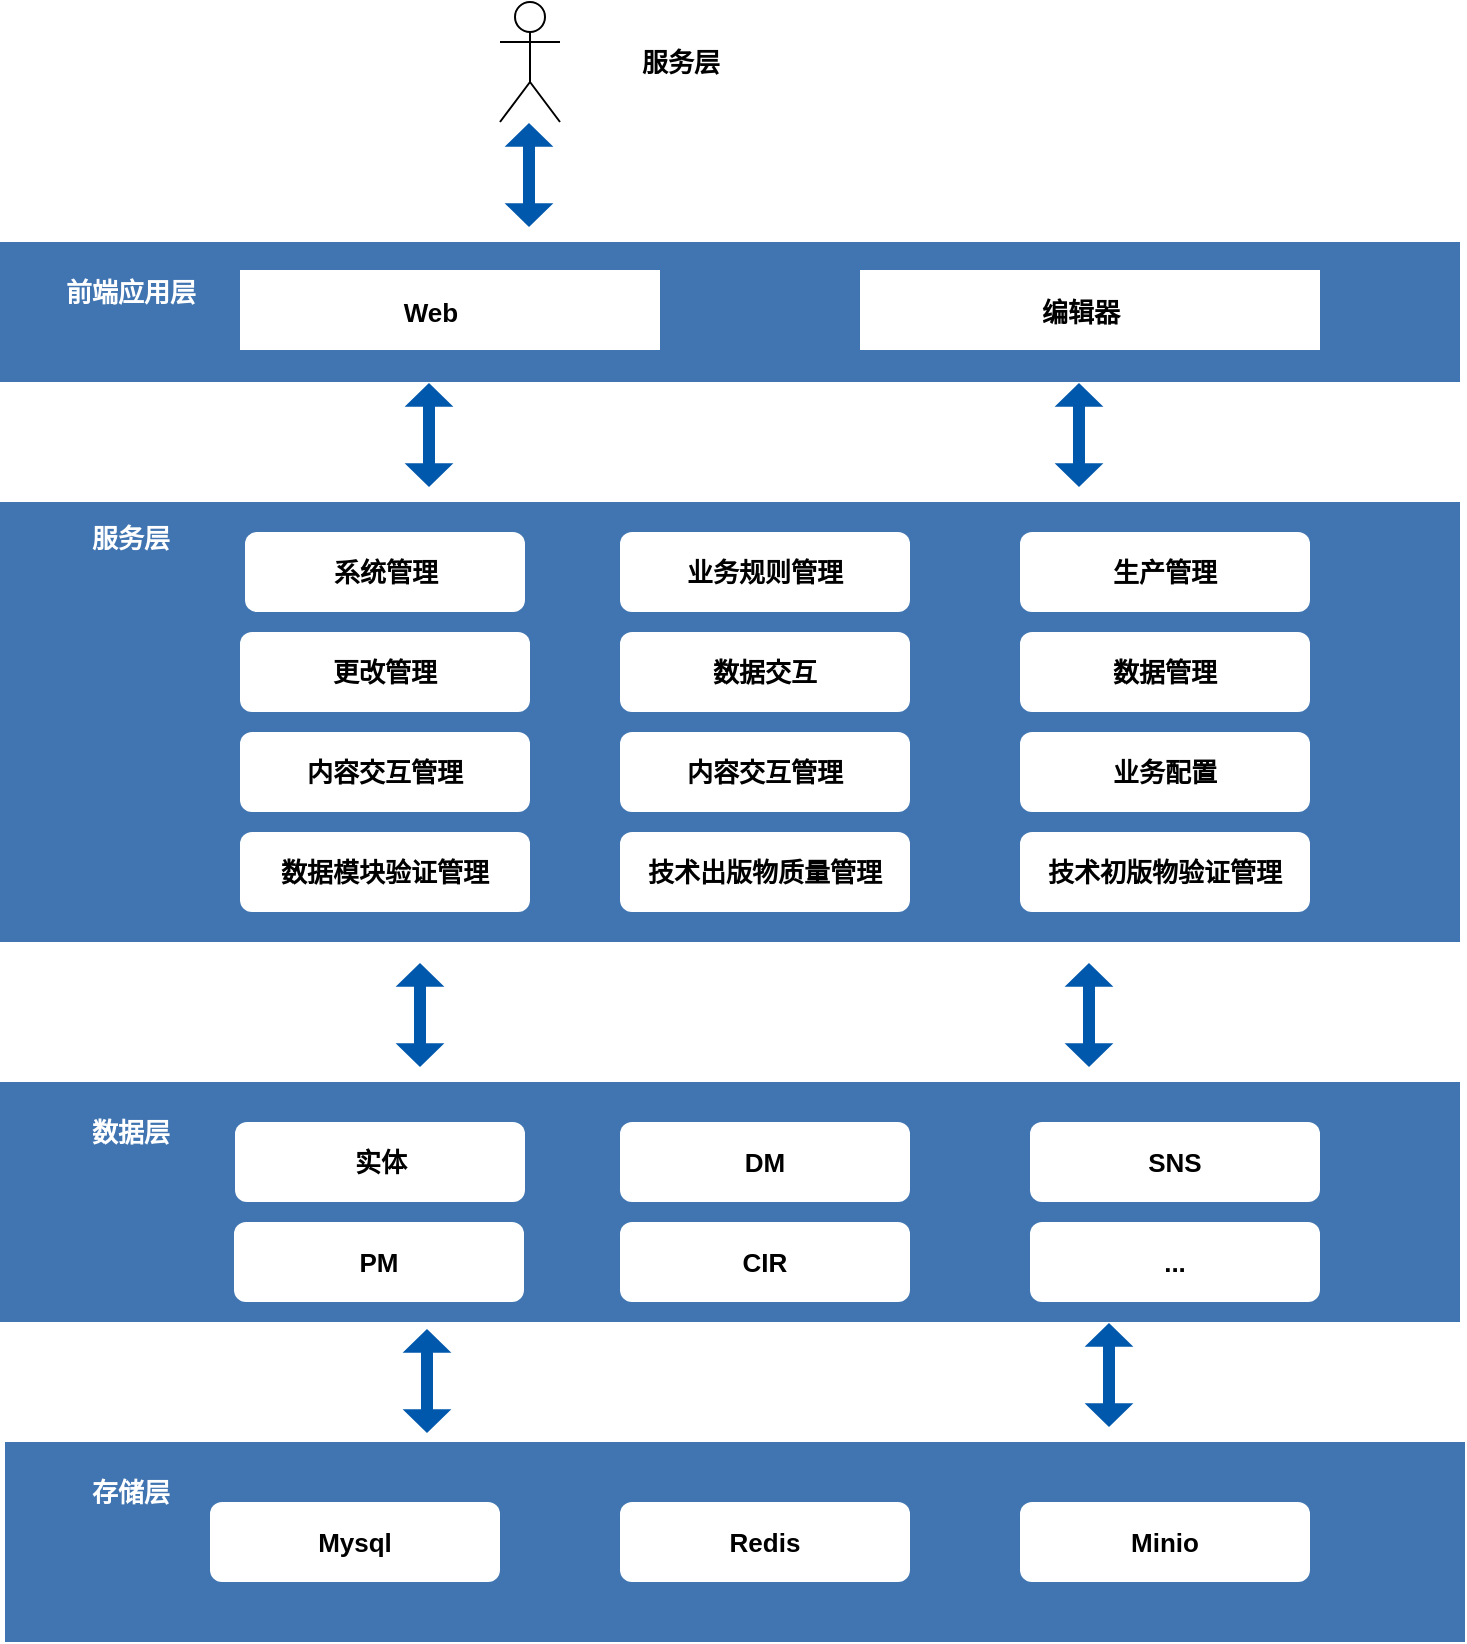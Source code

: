 <mxfile version="24.5.5" type="github">
  <diagram name="第 1 页" id="kS-1hj-qkySGCemXJleW">
    <mxGraphModel dx="870" dy="553" grid="1" gridSize="10" guides="1" tooltips="1" connect="1" arrows="1" fold="1" page="1" pageScale="1" pageWidth="827" pageHeight="1169" math="0" shadow="0">
      <root>
        <mxCell id="0" />
        <mxCell id="1" parent="0" />
        <mxCell id="gh9V2MWCcrk2eI33BgVC-2" value="Actor" style="shape=umlActor;verticalLabelPosition=bottom;verticalAlign=top;html=1;outlineConnect=0;fontColor=none;noLabel=1;" vertex="1" parent="1">
          <mxGeometry x="320" y="200" width="30" height="60" as="geometry" />
        </mxCell>
        <mxCell id="gh9V2MWCcrk2eI33BgVC-6" value="" style="shape=flexArrow;endArrow=classic;startArrow=classic;html=1;rounded=0;width=6;startSize=3.64;endSize=3.64;endWidth=17.388;startWidth=17.388;entryX=0.197;entryY=0.995;entryDx=0;entryDy=0;entryPerimeter=0;fontStyle=1;fontSize=13;strokeColor=none;fillColor=#0058AC;" edge="1" parent="1">
          <mxGeometry width="100" height="100" relative="1" as="geometry">
            <mxPoint x="334.5" y="313" as="sourcePoint" />
            <mxPoint x="334.496" y="260.0" as="targetPoint" />
          </mxGeometry>
        </mxCell>
        <mxCell id="gh9V2MWCcrk2eI33BgVC-7" value="" style="rounded=0;whiteSpace=wrap;html=1;fillColor=#4175B1;fontStyle=1;fontSize=13;strokeColor=none;" vertex="1" parent="1">
          <mxGeometry x="70" y="320" width="730" height="70" as="geometry" />
        </mxCell>
        <mxCell id="gh9V2MWCcrk2eI33BgVC-8" value="前端应用层" style="text;html=1;align=center;verticalAlign=middle;resizable=0;points=[];autosize=1;strokeColor=none;fillColor=none;fontColor=#FFFFFF;fontStyle=1;fontSize=13;" vertex="1" parent="1">
          <mxGeometry x="90" y="330" width="90" height="30" as="geometry" />
        </mxCell>
        <mxCell id="gh9V2MWCcrk2eI33BgVC-9" value="" style="rounded=0;whiteSpace=wrap;html=1;fillColor=#FFFFFF;fontStyle=1;fontSize=13;strokeColor=none;" vertex="1" parent="1">
          <mxGeometry x="190" y="334" width="210" height="40" as="geometry" />
        </mxCell>
        <mxCell id="gh9V2MWCcrk2eI33BgVC-10" value="Web" style="text;html=1;align=center;verticalAlign=middle;resizable=0;points=[];autosize=1;strokeColor=none;fillColor=none;fontStyle=1;fontSize=13;" vertex="1" parent="1">
          <mxGeometry x="260" y="340" width="50" height="30" as="geometry" />
        </mxCell>
        <mxCell id="gh9V2MWCcrk2eI33BgVC-11" value="" style="rounded=0;whiteSpace=wrap;html=1;fillColor=#FFFFFF;fontStyle=1;fontSize=13;strokeColor=none;" vertex="1" parent="1">
          <mxGeometry x="500" y="334" width="230" height="40" as="geometry" />
        </mxCell>
        <mxCell id="gh9V2MWCcrk2eI33BgVC-12" value="编辑器" style="text;html=1;align=center;verticalAlign=middle;resizable=0;points=[];autosize=1;strokeColor=none;fillColor=none;fontStyle=1;fontSize=13;" vertex="1" parent="1">
          <mxGeometry x="580" y="340" width="60" height="30" as="geometry" />
        </mxCell>
        <mxCell id="gh9V2MWCcrk2eI33BgVC-13" value="" style="rounded=0;whiteSpace=wrap;html=1;fillColor=#4175B1;fontStyle=1;fontSize=13;strokeColor=none;" vertex="1" parent="1">
          <mxGeometry x="70" y="450" width="730" height="220" as="geometry" />
        </mxCell>
        <mxCell id="gh9V2MWCcrk2eI33BgVC-14" value="服务层" style="text;html=1;align=center;verticalAlign=middle;resizable=0;points=[];autosize=1;strokeColor=none;fillColor=none;fontColor=#FFFFFF;fontStyle=1;fontSize=13;" vertex="1" parent="1">
          <mxGeometry x="105" y="453" width="60" height="30" as="geometry" />
        </mxCell>
        <mxCell id="gh9V2MWCcrk2eI33BgVC-15" value="系统管理" style="rounded=1;whiteSpace=wrap;html=1;fontStyle=1;fontSize=13;strokeColor=none;fillColor=#FFFFFF;fontColor=#000000;" vertex="1" parent="1">
          <mxGeometry x="192.5" y="465" width="140" height="40" as="geometry" />
        </mxCell>
        <mxCell id="gh9V2MWCcrk2eI33BgVC-16" value="业务规则管理" style="rounded=1;whiteSpace=wrap;html=1;fontStyle=1;fontSize=13;strokeColor=none;fillColor=#FFFFFF;fontColor=#000000;" vertex="1" parent="1">
          <mxGeometry x="380" y="465" width="145" height="40" as="geometry" />
        </mxCell>
        <mxCell id="gh9V2MWCcrk2eI33BgVC-17" value="生产管理&lt;span style=&quot;color: rgba(0, 0, 0, 0); font-family: monospace; font-size: 0px; font-weight: 400; text-align: start; text-wrap: nowrap;&quot;&gt;%3CmxGraphModel%3E%3Croot%3E%3CmxCell%20id%3D%220%22%2F%3E%3CmxCell%20id%3D%221%22%20parent%3D%220%22%2F%3E%3CmxCell%20id%3D%222%22%20value%3D%22%E4%B8%9A%E5%8A%A1%E8%A7%84%E5%88%99%E7%AE%A1%E7%90%86%22%20style%3D%22rounded%3D1%3BwhiteSpace%3Dwrap%3Bhtml%3D1%3BfontStyle%3D1%3BfontSize%3D13%3BstrokeColor%3Dnone%3BfillColor%3D%23FFFFFF%3BfontColor%3D%23000000%3B%22%20vertex%3D%221%22%20parent%3D%221%22%3E%3CmxGeometry%20x%3D%22365%22%20y%3D%22450%22%20width%3D%22145%22%20height%3D%2240%22%20as%3D%22geometry%22%2F%3E%3C%2FmxCell%3E%3C%2Froot%3E%3C%2FmxGraphModel%3E&lt;/span&gt;" style="rounded=1;whiteSpace=wrap;html=1;fontStyle=1;fontSize=13;strokeColor=none;fillColor=#FFFFFF;fontColor=#000000;" vertex="1" parent="1">
          <mxGeometry x="580" y="465" width="145" height="40" as="geometry" />
        </mxCell>
        <mxCell id="gh9V2MWCcrk2eI33BgVC-18" value="更改管理" style="rounded=1;whiteSpace=wrap;html=1;fontStyle=1;fontSize=13;strokeColor=none;fillColor=#FFFFFF;fontColor=#000000;" vertex="1" parent="1">
          <mxGeometry x="190" y="515" width="145" height="40" as="geometry" />
        </mxCell>
        <mxCell id="gh9V2MWCcrk2eI33BgVC-19" value="数据交互" style="rounded=1;whiteSpace=wrap;html=1;fontStyle=1;fontSize=13;strokeColor=none;fillColor=#FFFFFF;fontColor=#000000;" vertex="1" parent="1">
          <mxGeometry x="380" y="515" width="145" height="40" as="geometry" />
        </mxCell>
        <mxCell id="gh9V2MWCcrk2eI33BgVC-20" value="数据管理" style="rounded=1;whiteSpace=wrap;html=1;fontStyle=1;fontSize=13;strokeColor=none;fillColor=#FFFFFF;fontColor=#000000;" vertex="1" parent="1">
          <mxGeometry x="580" y="515" width="145" height="40" as="geometry" />
        </mxCell>
        <mxCell id="gh9V2MWCcrk2eI33BgVC-21" value="内容交互管理" style="rounded=1;whiteSpace=wrap;html=1;fontStyle=1;fontSize=13;strokeColor=none;fillColor=#FFFFFF;fontColor=#000000;" vertex="1" parent="1">
          <mxGeometry x="190" y="565" width="145" height="40" as="geometry" />
        </mxCell>
        <mxCell id="gh9V2MWCcrk2eI33BgVC-22" value="内容交互管理" style="rounded=1;whiteSpace=wrap;html=1;fontStyle=1;fontSize=13;strokeColor=none;fillColor=#FFFFFF;fontColor=#000000;" vertex="1" parent="1">
          <mxGeometry x="380" y="565" width="145" height="40" as="geometry" />
        </mxCell>
        <mxCell id="gh9V2MWCcrk2eI33BgVC-23" value="业务配置" style="rounded=1;whiteSpace=wrap;html=1;fontStyle=1;fontSize=13;strokeColor=none;fillColor=#FFFFFF;fontColor=#000000;" vertex="1" parent="1">
          <mxGeometry x="580" y="565" width="145" height="40" as="geometry" />
        </mxCell>
        <mxCell id="gh9V2MWCcrk2eI33BgVC-24" value="数据模块验证管理" style="rounded=1;whiteSpace=wrap;html=1;fontStyle=1;fontSize=13;strokeColor=none;fillColor=#FFFFFF;fontColor=#000000;" vertex="1" parent="1">
          <mxGeometry x="190" y="615" width="145" height="40" as="geometry" />
        </mxCell>
        <mxCell id="gh9V2MWCcrk2eI33BgVC-25" value="技术出版物质量管理" style="rounded=1;whiteSpace=wrap;html=1;fontStyle=1;fontSize=13;strokeColor=none;fillColor=#FFFFFF;fontColor=#000000;" vertex="1" parent="1">
          <mxGeometry x="380" y="615" width="145" height="40" as="geometry" />
        </mxCell>
        <mxCell id="gh9V2MWCcrk2eI33BgVC-26" value="技术初版物验证管理" style="rounded=1;whiteSpace=wrap;html=1;fontStyle=1;fontSize=13;strokeColor=none;fillColor=#FFFFFF;fontColor=#000000;" vertex="1" parent="1">
          <mxGeometry x="580" y="615" width="145" height="40" as="geometry" />
        </mxCell>
        <mxCell id="gh9V2MWCcrk2eI33BgVC-27" value="" style="shape=flexArrow;endArrow=classic;startArrow=classic;html=1;rounded=0;width=6;startSize=3.64;endSize=3.64;endWidth=17.388;startWidth=17.388;entryX=0.197;entryY=0.995;entryDx=0;entryDy=0;entryPerimeter=0;fontStyle=1;fontSize=13;strokeColor=none;fillColor=#0058AC;" edge="1" parent="1">
          <mxGeometry width="100" height="100" relative="1" as="geometry">
            <mxPoint x="284.5" y="443" as="sourcePoint" />
            <mxPoint x="284.496" y="390.0" as="targetPoint" />
          </mxGeometry>
        </mxCell>
        <mxCell id="gh9V2MWCcrk2eI33BgVC-28" value="" style="shape=flexArrow;endArrow=classic;startArrow=classic;html=1;rounded=0;width=6;startSize=3.64;endSize=3.64;endWidth=17.388;startWidth=17.388;entryX=0.197;entryY=0.995;entryDx=0;entryDy=0;entryPerimeter=0;fontStyle=1;fontSize=13;strokeColor=none;fillColor=#0058AC;" edge="1" parent="1">
          <mxGeometry width="100" height="100" relative="1" as="geometry">
            <mxPoint x="609.5" y="443" as="sourcePoint" />
            <mxPoint x="609.496" y="390.0" as="targetPoint" />
          </mxGeometry>
        </mxCell>
        <mxCell id="gh9V2MWCcrk2eI33BgVC-29" value="" style="rounded=0;whiteSpace=wrap;html=1;fillColor=#4175B1;fontStyle=1;fontSize=13;strokeColor=none;" vertex="1" parent="1">
          <mxGeometry x="70" y="740" width="730" height="120" as="geometry" />
        </mxCell>
        <mxCell id="gh9V2MWCcrk2eI33BgVC-30" value="数据层" style="text;html=1;align=center;verticalAlign=middle;resizable=0;points=[];autosize=1;strokeColor=none;fillColor=none;fontColor=#FFFFFF;fontStyle=1;fontSize=13;" vertex="1" parent="1">
          <mxGeometry x="105" y="750" width="60" height="30" as="geometry" />
        </mxCell>
        <mxCell id="gh9V2MWCcrk2eI33BgVC-31" value="" style="shape=flexArrow;endArrow=classic;startArrow=classic;html=1;rounded=0;width=6;startSize=3.64;endSize=3.64;endWidth=17.388;startWidth=17.388;entryX=0.197;entryY=0.995;entryDx=0;entryDy=0;entryPerimeter=0;fontStyle=1;fontSize=13;strokeColor=none;fillColor=#0058AC;" edge="1" parent="1">
          <mxGeometry width="100" height="100" relative="1" as="geometry">
            <mxPoint x="280" y="733" as="sourcePoint" />
            <mxPoint x="279.996" y="680" as="targetPoint" />
          </mxGeometry>
        </mxCell>
        <mxCell id="gh9V2MWCcrk2eI33BgVC-32" value="" style="shape=flexArrow;endArrow=classic;startArrow=classic;html=1;rounded=0;width=6;startSize=3.64;endSize=3.64;endWidth=17.388;startWidth=17.388;entryX=0.197;entryY=0.995;entryDx=0;entryDy=0;entryPerimeter=0;fontStyle=1;fontSize=13;strokeColor=none;fillColor=#0058AC;" edge="1" parent="1">
          <mxGeometry width="100" height="100" relative="1" as="geometry">
            <mxPoint x="614.5" y="733" as="sourcePoint" />
            <mxPoint x="614.496" y="680" as="targetPoint" />
          </mxGeometry>
        </mxCell>
        <mxCell id="gh9V2MWCcrk2eI33BgVC-33" value="实体" style="rounded=1;whiteSpace=wrap;html=1;fontStyle=1;fontSize=13;strokeColor=none;fillColor=#FFFFFF;fontColor=#000000;" vertex="1" parent="1">
          <mxGeometry x="187.5" y="760" width="145" height="40" as="geometry" />
        </mxCell>
        <mxCell id="gh9V2MWCcrk2eI33BgVC-34" value="DM" style="rounded=1;whiteSpace=wrap;html=1;fontStyle=1;fontSize=13;strokeColor=none;fillColor=#FFFFFF;fontColor=#000000;" vertex="1" parent="1">
          <mxGeometry x="380" y="760" width="145" height="40" as="geometry" />
        </mxCell>
        <mxCell id="gh9V2MWCcrk2eI33BgVC-35" value="SNS" style="rounded=1;whiteSpace=wrap;html=1;fontStyle=1;fontSize=13;strokeColor=none;fillColor=#FFFFFF;fontColor=#000000;" vertex="1" parent="1">
          <mxGeometry x="585" y="760" width="145" height="40" as="geometry" />
        </mxCell>
        <mxCell id="gh9V2MWCcrk2eI33BgVC-36" value="PM" style="rounded=1;whiteSpace=wrap;html=1;fontStyle=1;fontSize=13;strokeColor=none;fillColor=#FFFFFF;fontColor=#000000;" vertex="1" parent="1">
          <mxGeometry x="187" y="810" width="145" height="40" as="geometry" />
        </mxCell>
        <mxCell id="gh9V2MWCcrk2eI33BgVC-37" value="CIR" style="rounded=1;whiteSpace=wrap;html=1;fontStyle=1;fontSize=13;strokeColor=none;fillColor=#FFFFFF;fontColor=#000000;" vertex="1" parent="1">
          <mxGeometry x="380" y="810" width="145" height="40" as="geometry" />
        </mxCell>
        <mxCell id="gh9V2MWCcrk2eI33BgVC-38" value="..." style="rounded=1;whiteSpace=wrap;html=1;fontStyle=1;fontSize=13;strokeColor=none;fillColor=#FFFFFF;fontColor=#000000;" vertex="1" parent="1">
          <mxGeometry x="585" y="810" width="145" height="40" as="geometry" />
        </mxCell>
        <mxCell id="gh9V2MWCcrk2eI33BgVC-39" value="" style="rounded=0;whiteSpace=wrap;html=1;fillColor=#4175B1;fontStyle=1;fontSize=13;strokeColor=none;" vertex="1" parent="1">
          <mxGeometry x="72.5" y="920" width="730" height="100" as="geometry" />
        </mxCell>
        <mxCell id="gh9V2MWCcrk2eI33BgVC-41" value="" style="shape=flexArrow;endArrow=classic;startArrow=classic;html=1;rounded=0;width=6;startSize=3.64;endSize=3.64;endWidth=17.388;startWidth=17.388;entryX=0.197;entryY=0.995;entryDx=0;entryDy=0;entryPerimeter=0;fontStyle=1;fontSize=13;strokeColor=none;fillColor=#0058AC;" edge="1" parent="1">
          <mxGeometry width="100" height="100" relative="1" as="geometry">
            <mxPoint x="283.5" y="916" as="sourcePoint" />
            <mxPoint x="283.496" y="863" as="targetPoint" />
          </mxGeometry>
        </mxCell>
        <mxCell id="gh9V2MWCcrk2eI33BgVC-42" value="" style="shape=flexArrow;endArrow=classic;startArrow=classic;html=1;rounded=0;width=6;startSize=3.64;endSize=3.64;endWidth=17.388;startWidth=17.388;entryX=0.197;entryY=0.995;entryDx=0;entryDy=0;entryPerimeter=0;fontStyle=1;fontSize=13;strokeColor=none;fillColor=#0058AC;" edge="1" parent="1">
          <mxGeometry width="100" height="100" relative="1" as="geometry">
            <mxPoint x="624.5" y="913" as="sourcePoint" />
            <mxPoint x="624.496" y="860" as="targetPoint" />
          </mxGeometry>
        </mxCell>
        <mxCell id="gh9V2MWCcrk2eI33BgVC-43" value="存储层" style="text;html=1;align=center;verticalAlign=middle;resizable=0;points=[];autosize=1;strokeColor=none;fillColor=none;fontColor=#FFFFFF;fontStyle=1;fontSize=13;" vertex="1" parent="1">
          <mxGeometry x="105" y="930" width="60" height="30" as="geometry" />
        </mxCell>
        <mxCell id="gh9V2MWCcrk2eI33BgVC-45" value="Mysql" style="rounded=1;whiteSpace=wrap;html=1;fontStyle=1;fontSize=13;strokeColor=none;fillColor=#FFFFFF;fontColor=#000000;" vertex="1" parent="1">
          <mxGeometry x="175" y="950" width="145" height="40" as="geometry" />
        </mxCell>
        <mxCell id="gh9V2MWCcrk2eI33BgVC-46" value="Redis" style="rounded=1;whiteSpace=wrap;html=1;fontStyle=1;fontSize=13;strokeColor=none;fillColor=#FFFFFF;fontColor=#000000;" vertex="1" parent="1">
          <mxGeometry x="380" y="950" width="145" height="40" as="geometry" />
        </mxCell>
        <mxCell id="gh9V2MWCcrk2eI33BgVC-47" value="Minio" style="rounded=1;whiteSpace=wrap;html=1;fontStyle=1;fontSize=13;strokeColor=none;fillColor=#FFFFFF;fontColor=#000000;" vertex="1" parent="1">
          <mxGeometry x="580" y="950" width="145" height="40" as="geometry" />
        </mxCell>
        <mxCell id="gh9V2MWCcrk2eI33BgVC-48" value="服务层" style="text;html=1;align=center;verticalAlign=middle;resizable=0;points=[];autosize=1;strokeColor=none;fillColor=none;fontColor=#000000;fontStyle=1;fontSize=13;" vertex="1" parent="1">
          <mxGeometry x="380" y="215" width="60" height="30" as="geometry" />
        </mxCell>
      </root>
    </mxGraphModel>
  </diagram>
</mxfile>
